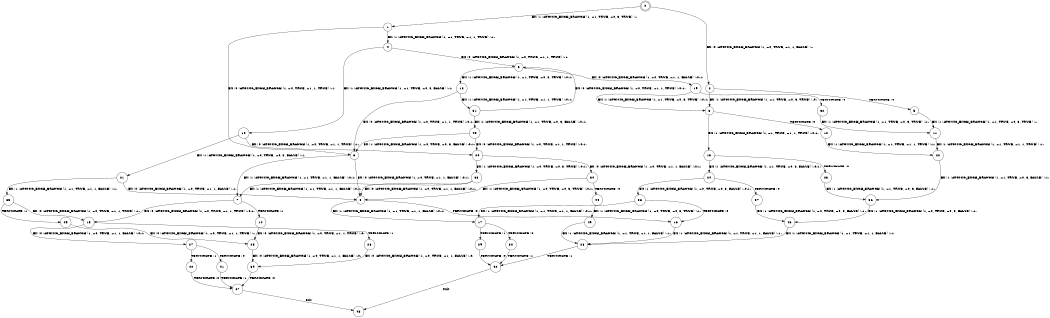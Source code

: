 digraph BCG {
size = "7, 10.5";
center = TRUE;
node [shape = circle];
0 [peripheries = 2];
0 -> 1 [label = "EX !1 !ATOMIC_EXCH_BRANCH (1, +1, TRUE, +0, 3, TRUE) !::"];
0 -> 2 [label = "EX !0 !ATOMIC_EXCH_BRANCH (1, +0, TRUE, +1, 1, FALSE) !::"];
1 -> 3 [label = "EX !0 !ATOMIC_EXCH_BRANCH (1, +0, TRUE, +1, 1, TRUE) !:1:"];
1 -> 4 [label = "EX !1 !ATOMIC_EXCH_BRANCH (1, +1, TRUE, +1, 1, TRUE) !:1:"];
2 -> 5 [label = "TERMINATE !0"];
2 -> 6 [label = "EX !1 !ATOMIC_EXCH_BRANCH (1, +1, TRUE, +0, 3, TRUE) !:0:"];
3 -> 7 [label = "EX !1 !ATOMIC_EXCH_BRANCH (1, +1, TRUE, +1, 1, FALSE) !:0:1:"];
3 -> 8 [label = "EX !0 !ATOMIC_EXCH_BRANCH (1, +0, TRUE, +1, 1, FALSE) !:0:1:"];
4 -> 9 [label = "EX !0 !ATOMIC_EXCH_BRANCH (1, +0, TRUE, +1, 1, TRUE) !:1:"];
4 -> 10 [label = "EX !1 !ATOMIC_EXCH_BRANCH (1, +1, TRUE, +0, 3, FALSE) !:1:"];
5 -> 11 [label = "EX !1 !ATOMIC_EXCH_BRANCH (1, +1, TRUE, +0, 3, TRUE) !::"];
6 -> 12 [label = "TERMINATE !0"];
6 -> 13 [label = "EX !1 !ATOMIC_EXCH_BRANCH (1, +1, TRUE, +1, 1, TRUE) !:0:1:"];
7 -> 14 [label = "TERMINATE !1"];
7 -> 15 [label = "EX !0 !ATOMIC_EXCH_BRANCH (1, +0, TRUE, +1, 1, TRUE) !:0:1:"];
8 -> 16 [label = "TERMINATE !0"];
8 -> 17 [label = "EX !1 !ATOMIC_EXCH_BRANCH (1, +1, TRUE, +1, 1, FALSE) !:0:1:"];
9 -> 18 [label = "EX !1 !ATOMIC_EXCH_BRANCH (1, +1, TRUE, +0, 3, TRUE) !:0:1:"];
9 -> 19 [label = "EX !0 !ATOMIC_EXCH_BRANCH (1, +0, TRUE, +1, 1, FALSE) !:0:1:"];
10 -> 20 [label = "EX !0 !ATOMIC_EXCH_BRANCH (1, +0, TRUE, +1, 1, TRUE) !:1:"];
10 -> 21 [label = "EX !1 !ATOMIC_EXCH_BRANCH (1, +0, TRUE, +0, 3, FALSE) !:1:"];
11 -> 22 [label = "EX !1 !ATOMIC_EXCH_BRANCH (1, +1, TRUE, +1, 1, TRUE) !:1:"];
12 -> 22 [label = "EX !1 !ATOMIC_EXCH_BRANCH (1, +1, TRUE, +1, 1, TRUE) !:1:"];
13 -> 23 [label = "TERMINATE !0"];
13 -> 24 [label = "EX !1 !ATOMIC_EXCH_BRANCH (1, +1, TRUE, +0, 3, FALSE) !:0:1:"];
14 -> 25 [label = "EX !0 !ATOMIC_EXCH_BRANCH (1, +0, TRUE, +1, 1, TRUE) !:0:"];
15 -> 26 [label = "TERMINATE !1"];
15 -> 27 [label = "EX !0 !ATOMIC_EXCH_BRANCH (1, +0, TRUE, +1, 1, FALSE) !:0:1:"];
16 -> 28 [label = "EX !1 !ATOMIC_EXCH_BRANCH (1, +1, TRUE, +1, 1, FALSE) !:1:"];
17 -> 29 [label = "TERMINATE !1"];
17 -> 30 [label = "TERMINATE !0"];
18 -> 31 [label = "EX !1 !ATOMIC_EXCH_BRANCH (1, +1, TRUE, +1, 1, TRUE) !:0:1:"];
18 -> 3 [label = "EX !0 !ATOMIC_EXCH_BRANCH (1, +0, TRUE, +1, 1, TRUE) !:0:1:"];
19 -> 32 [label = "TERMINATE !0"];
19 -> 6 [label = "EX !1 !ATOMIC_EXCH_BRANCH (1, +1, TRUE, +0, 3, TRUE) !:0:1:"];
20 -> 33 [label = "EX !1 !ATOMIC_EXCH_BRANCH (1, +0, TRUE, +0, 3, TRUE) !:0:1:"];
20 -> 34 [label = "EX !0 !ATOMIC_EXCH_BRANCH (1, +0, TRUE, +1, 1, FALSE) !:0:1:"];
21 -> 8 [label = "EX !0 !ATOMIC_EXCH_BRANCH (1, +0, TRUE, +1, 1, FALSE) !:1:"];
21 -> 35 [label = "EX !1 !ATOMIC_EXCH_BRANCH (1, +1, TRUE, +1, 1, FALSE) !:1:"];
22 -> 36 [label = "EX !1 !ATOMIC_EXCH_BRANCH (1, +1, TRUE, +0, 3, FALSE) !:1:"];
23 -> 36 [label = "EX !1 !ATOMIC_EXCH_BRANCH (1, +1, TRUE, +0, 3, FALSE) !:1:"];
24 -> 37 [label = "TERMINATE !0"];
24 -> 38 [label = "EX !1 !ATOMIC_EXCH_BRANCH (1, +0, TRUE, +0, 3, FALSE) !:0:1:"];
25 -> 39 [label = "EX !0 !ATOMIC_EXCH_BRANCH (1, +0, TRUE, +1, 1, FALSE) !:0:"];
26 -> 39 [label = "EX !0 !ATOMIC_EXCH_BRANCH (1, +0, TRUE, +1, 1, FALSE) !:0:"];
27 -> 40 [label = "TERMINATE !1"];
27 -> 41 [label = "TERMINATE !0"];
28 -> 42 [label = "TERMINATE !1"];
29 -> 42 [label = "TERMINATE !0"];
30 -> 42 [label = "TERMINATE !1"];
31 -> 43 [label = "EX !1 !ATOMIC_EXCH_BRANCH (1, +1, TRUE, +0, 3, FALSE) !:0:1:"];
31 -> 9 [label = "EX !0 !ATOMIC_EXCH_BRANCH (1, +0, TRUE, +1, 1, TRUE) !:0:1:"];
32 -> 11 [label = "EX !1 !ATOMIC_EXCH_BRANCH (1, +1, TRUE, +0, 3, TRUE) !:1:"];
33 -> 7 [label = "EX !1 !ATOMIC_EXCH_BRANCH (1, +1, TRUE, +1, 1, FALSE) !:0:1:"];
33 -> 8 [label = "EX !0 !ATOMIC_EXCH_BRANCH (1, +0, TRUE, +1, 1, FALSE) !:0:1:"];
34 -> 44 [label = "TERMINATE !0"];
34 -> 8 [label = "EX !1 !ATOMIC_EXCH_BRANCH (1, +0, TRUE, +0, 3, TRUE) !:0:1:"];
35 -> 45 [label = "TERMINATE !1"];
35 -> 15 [label = "EX !0 !ATOMIC_EXCH_BRANCH (1, +0, TRUE, +1, 1, TRUE) !:1:"];
36 -> 46 [label = "EX !1 !ATOMIC_EXCH_BRANCH (1, +0, TRUE, +0, 3, FALSE) !:1:"];
37 -> 46 [label = "EX !1 !ATOMIC_EXCH_BRANCH (1, +0, TRUE, +0, 3, FALSE) !:1:"];
38 -> 16 [label = "TERMINATE !0"];
38 -> 17 [label = "EX !1 !ATOMIC_EXCH_BRANCH (1, +1, TRUE, +1, 1, FALSE) !:0:1:"];
39 -> 47 [label = "TERMINATE !0"];
40 -> 47 [label = "TERMINATE !0"];
41 -> 47 [label = "TERMINATE !1"];
42 -> 48 [label = "exit"];
43 -> 3 [label = "EX !1 !ATOMIC_EXCH_BRANCH (1, +0, TRUE, +0, 3, FALSE) !:0:1:"];
43 -> 20 [label = "EX !0 !ATOMIC_EXCH_BRANCH (1, +0, TRUE, +1, 1, TRUE) !:0:1:"];
44 -> 49 [label = "EX !1 !ATOMIC_EXCH_BRANCH (1, +0, TRUE, +0, 3, TRUE) !:1:"];
45 -> 25 [label = "EX !0 !ATOMIC_EXCH_BRANCH (1, +0, TRUE, +1, 1, TRUE) !::"];
46 -> 28 [label = "EX !1 !ATOMIC_EXCH_BRANCH (1, +1, TRUE, +1, 1, FALSE) !:1:"];
47 -> 48 [label = "exit"];
49 -> 28 [label = "EX !1 !ATOMIC_EXCH_BRANCH (1, +1, TRUE, +1, 1, FALSE) !:1:"];
}
